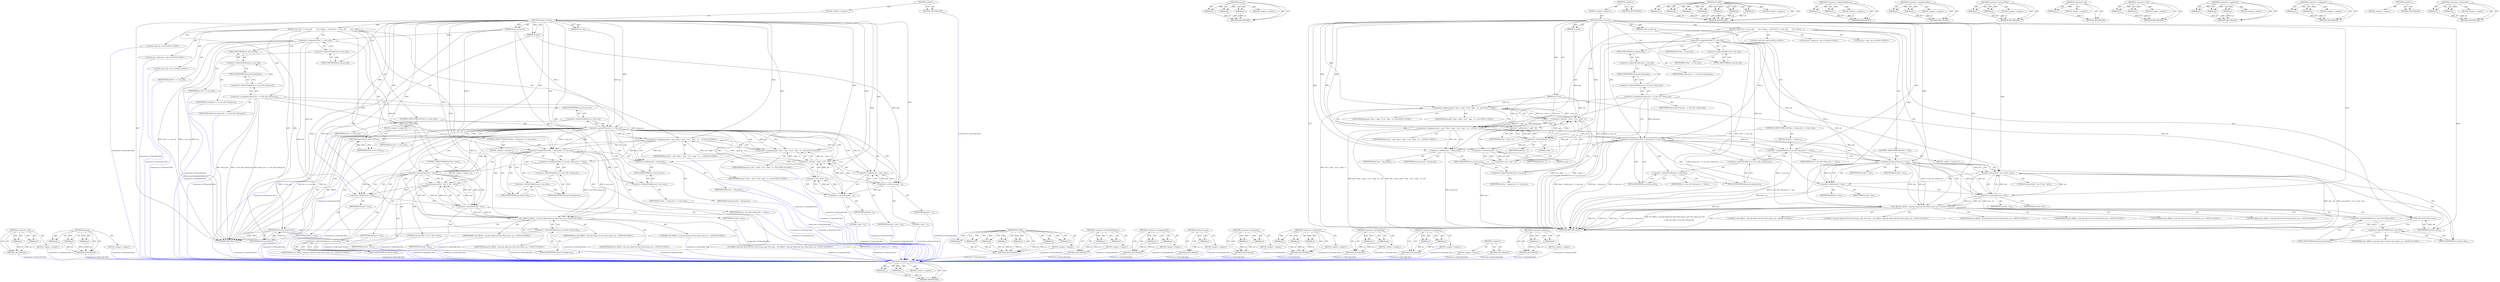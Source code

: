 digraph "&lt;operator&gt;.addition" {
vulnerable_132 [label=<(METHOD,&lt;operator&gt;.addition)>];
vulnerable_133 [label=<(PARAM,p1)>];
vulnerable_134 [label=<(PARAM,p2)>];
vulnerable_135 [label=<(BLOCK,&lt;empty&gt;,&lt;empty&gt;)>];
vulnerable_136 [label=<(METHOD_RETURN,ANY)>];
vulnerable_156 [label=<(METHOD,memset)>];
vulnerable_157 [label=<(PARAM,p1)>];
vulnerable_158 [label=<(PARAM,p2)>];
vulnerable_159 [label=<(PARAM,p3)>];
vulnerable_160 [label=<(BLOCK,&lt;empty&gt;,&lt;empty&gt;)>];
vulnerable_161 [label=<(METHOD_RETURN,ANY)>];
vulnerable_6 [label=<(METHOD,&lt;global&gt;)<SUB>1</SUB>>];
vulnerable_7 [label=<(BLOCK,&lt;empty&gt;,&lt;empty&gt;)<SUB>1</SUB>>];
vulnerable_8 [label=<(METHOD,nlmsg_reserve)<SUB>1</SUB>>];
vulnerable_9 [label=<(PARAM,struct nl_msg *n)<SUB>1</SUB>>];
vulnerable_10 [label=<(PARAM,size_t len)<SUB>1</SUB>>];
vulnerable_11 [label=<(PARAM,int pad)<SUB>1</SUB>>];
vulnerable_12 [label=<(BLOCK,{
	void *buf = n-&gt;nm_nlh;
        size_t nlmsg_...,{
	void *buf = n-&gt;nm_nlh;
        size_t nlmsg_...)<SUB>2</SUB>>];
vulnerable_13 [label="<(LOCAL,void* buf: void*)<SUB>3</SUB>>"];
vulnerable_14 [label=<(&lt;operator&gt;.assignment,*buf = n-&gt;nm_nlh)<SUB>3</SUB>>];
vulnerable_15 [label=<(IDENTIFIER,buf,*buf = n-&gt;nm_nlh)<SUB>3</SUB>>];
vulnerable_16 [label=<(&lt;operator&gt;.indirectFieldAccess,n-&gt;nm_nlh)<SUB>3</SUB>>];
vulnerable_17 [label=<(IDENTIFIER,n,*buf = n-&gt;nm_nlh)<SUB>3</SUB>>];
vulnerable_18 [label=<(FIELD_IDENTIFIER,nm_nlh,nm_nlh)<SUB>3</SUB>>];
vulnerable_19 [label="<(LOCAL,size_t nlmsg_len: size_t)<SUB>4</SUB>>"];
vulnerable_20 [label=<(&lt;operator&gt;.assignment,nlmsg_len = n-&gt;nm_nlh-&gt;nlmsg_len)<SUB>4</SUB>>];
vulnerable_21 [label=<(IDENTIFIER,nlmsg_len,nlmsg_len = n-&gt;nm_nlh-&gt;nlmsg_len)<SUB>4</SUB>>];
vulnerable_22 [label=<(&lt;operator&gt;.indirectFieldAccess,n-&gt;nm_nlh-&gt;nlmsg_len)<SUB>4</SUB>>];
vulnerable_23 [label=<(&lt;operator&gt;.indirectFieldAccess,n-&gt;nm_nlh)<SUB>4</SUB>>];
vulnerable_24 [label=<(IDENTIFIER,n,nlmsg_len = n-&gt;nm_nlh-&gt;nlmsg_len)<SUB>4</SUB>>];
vulnerable_25 [label=<(FIELD_IDENTIFIER,nm_nlh,nm_nlh)<SUB>4</SUB>>];
vulnerable_26 [label=<(FIELD_IDENTIFIER,nlmsg_len,nlmsg_len)<SUB>4</SUB>>];
vulnerable_27 [label="<(LOCAL,size_t tlen: size_t)<SUB>5</SUB>>"];
vulnerable_28 [label="<(&lt;operator&gt;.assignment,tlen = pad ? ((len + (pad - 1)) &amp; ~(pad - 1)) :...)<SUB>7</SUB>>"];
vulnerable_29 [label="<(IDENTIFIER,tlen,tlen = pad ? ((len + (pad - 1)) &amp; ~(pad - 1)) :...)<SUB>7</SUB>>"];
vulnerable_30 [label="<(&lt;operator&gt;.conditional,pad ? ((len + (pad - 1)) &amp; ~(pad - 1)) : len)<SUB>7</SUB>>"];
vulnerable_31 [label="<(IDENTIFIER,pad,pad ? ((len + (pad - 1)) &amp; ~(pad - 1)) : len)<SUB>7</SUB>>"];
vulnerable_32 [label=<(&lt;operator&gt;.and,(len + (pad - 1)) &amp; ~(pad - 1))<SUB>7</SUB>>];
vulnerable_33 [label=<(&lt;operator&gt;.addition,len + (pad - 1))<SUB>7</SUB>>];
vulnerable_34 [label=<(IDENTIFIER,len,len + (pad - 1))<SUB>7</SUB>>];
vulnerable_35 [label=<(&lt;operator&gt;.subtraction,pad - 1)<SUB>7</SUB>>];
vulnerable_36 [label=<(IDENTIFIER,pad,pad - 1)<SUB>7</SUB>>];
vulnerable_37 [label=<(LITERAL,1,pad - 1)<SUB>7</SUB>>];
vulnerable_38 [label=<(&lt;operator&gt;.not,~(pad - 1))<SUB>7</SUB>>];
vulnerable_39 [label=<(&lt;operator&gt;.subtraction,pad - 1)<SUB>7</SUB>>];
vulnerable_40 [label=<(IDENTIFIER,pad,pad - 1)<SUB>7</SUB>>];
vulnerable_41 [label=<(LITERAL,1,pad - 1)<SUB>7</SUB>>];
vulnerable_42 [label="<(IDENTIFIER,len,pad ? ((len + (pad - 1)) &amp; ~(pad - 1)) : len)<SUB>7</SUB>>"];
vulnerable_43 [label=<(CONTROL_STRUCTURE,IF,if ((tlen + nlmsg_len) &gt; n-&gt;nm_size))<SUB>9</SUB>>];
vulnerable_44 [label=<(&lt;operator&gt;.greaterThan,(tlen + nlmsg_len) &gt; n-&gt;nm_size)<SUB>9</SUB>>];
vulnerable_45 [label=<(&lt;operator&gt;.addition,tlen + nlmsg_len)<SUB>9</SUB>>];
vulnerable_46 [label=<(IDENTIFIER,tlen,tlen + nlmsg_len)<SUB>9</SUB>>];
vulnerable_47 [label=<(IDENTIFIER,nlmsg_len,tlen + nlmsg_len)<SUB>9</SUB>>];
vulnerable_48 [label=<(&lt;operator&gt;.indirectFieldAccess,n-&gt;nm_size)<SUB>9</SUB>>];
vulnerable_49 [label=<(IDENTIFIER,n,(tlen + nlmsg_len) &gt; n-&gt;nm_size)<SUB>9</SUB>>];
vulnerable_50 [label=<(FIELD_IDENTIFIER,nm_size,nm_size)<SUB>9</SUB>>];
vulnerable_51 [label=<(BLOCK,&lt;empty&gt;,&lt;empty&gt;)<SUB>10</SUB>>];
vulnerable_52 [label=<(&lt;operator&gt;.assignmentPlus,n-&gt;nm_nlh-&gt;nlmsg_len += tlen)<SUB>10</SUB>>];
vulnerable_53 [label=<(&lt;operator&gt;.indirectFieldAccess,n-&gt;nm_nlh-&gt;nlmsg_len)<SUB>10</SUB>>];
vulnerable_54 [label=<(&lt;operator&gt;.indirectFieldAccess,n-&gt;nm_nlh)<SUB>10</SUB>>];
vulnerable_55 [label=<(IDENTIFIER,n,n-&gt;nm_nlh-&gt;nlmsg_len += tlen)<SUB>10</SUB>>];
vulnerable_56 [label=<(FIELD_IDENTIFIER,nm_nlh,nm_nlh)<SUB>10</SUB>>];
vulnerable_57 [label=<(FIELD_IDENTIFIER,nlmsg_len,nlmsg_len)<SUB>10</SUB>>];
vulnerable_58 [label=<(IDENTIFIER,tlen,n-&gt;nm_nlh-&gt;nlmsg_len += tlen)<SUB>10</SUB>>];
vulnerable_59 [label=<(CONTROL_STRUCTURE,IF,if (tlen &gt; len))<SUB>12</SUB>>];
vulnerable_60 [label=<(&lt;operator&gt;.greaterThan,tlen &gt; len)<SUB>12</SUB>>];
vulnerable_61 [label=<(IDENTIFIER,tlen,tlen &gt; len)<SUB>12</SUB>>];
vulnerable_62 [label=<(IDENTIFIER,len,tlen &gt; len)<SUB>12</SUB>>];
vulnerable_63 [label=<(BLOCK,&lt;empty&gt;,&lt;empty&gt;)<SUB>13</SUB>>];
vulnerable_64 [label=<(memset,memset(buf + len, 0, tlen - len))<SUB>13</SUB>>];
vulnerable_65 [label=<(&lt;operator&gt;.addition,buf + len)<SUB>13</SUB>>];
vulnerable_66 [label=<(IDENTIFIER,buf,buf + len)<SUB>13</SUB>>];
vulnerable_67 [label=<(IDENTIFIER,len,buf + len)<SUB>13</SUB>>];
vulnerable_68 [label=<(LITERAL,0,memset(buf + len, 0, tlen - len))<SUB>13</SUB>>];
vulnerable_69 [label=<(&lt;operator&gt;.subtraction,tlen - len)<SUB>13</SUB>>];
vulnerable_70 [label=<(IDENTIFIER,tlen,tlen - len)<SUB>13</SUB>>];
vulnerable_71 [label=<(IDENTIFIER,len,tlen - len)<SUB>13</SUB>>];
vulnerable_72 [label="<(NL_DBG,NL_DBG(2, &quot;msg %p: Reserved %zu (%zu) bytes, pa...)<SUB>15</SUB>>"];
vulnerable_73 [label="<(LITERAL,2,NL_DBG(2, &quot;msg %p: Reserved %zu (%zu) bytes, pa...)<SUB>15</SUB>>"];
vulnerable_74 [label="<(LITERAL,&quot;msg %p: Reserved %zu (%zu) bytes, pad=%d, nlms...,NL_DBG(2, &quot;msg %p: Reserved %zu (%zu) bytes, pa...)<SUB>15</SUB>>"];
vulnerable_75 [label="<(IDENTIFIER,n,NL_DBG(2, &quot;msg %p: Reserved %zu (%zu) bytes, pa...)<SUB>16</SUB>>"];
vulnerable_76 [label="<(IDENTIFIER,tlen,NL_DBG(2, &quot;msg %p: Reserved %zu (%zu) bytes, pa...)<SUB>16</SUB>>"];
vulnerable_77 [label="<(IDENTIFIER,len,NL_DBG(2, &quot;msg %p: Reserved %zu (%zu) bytes, pa...)<SUB>16</SUB>>"];
vulnerable_78 [label="<(IDENTIFIER,pad,NL_DBG(2, &quot;msg %p: Reserved %zu (%zu) bytes, pa...)<SUB>16</SUB>>"];
vulnerable_79 [label=<(&lt;operator&gt;.indirectFieldAccess,n-&gt;nm_nlh-&gt;nlmsg_len)<SUB>16</SUB>>];
vulnerable_80 [label=<(&lt;operator&gt;.indirectFieldAccess,n-&gt;nm_nlh)<SUB>16</SUB>>];
vulnerable_81 [label="<(IDENTIFIER,n,NL_DBG(2, &quot;msg %p: Reserved %zu (%zu) bytes, pa...)<SUB>16</SUB>>"];
vulnerable_82 [label=<(FIELD_IDENTIFIER,nm_nlh,nm_nlh)<SUB>16</SUB>>];
vulnerable_83 [label=<(FIELD_IDENTIFIER,nlmsg_len,nlmsg_len)<SUB>16</SUB>>];
vulnerable_84 [label=<(RETURN,return buf;,return buf;)<SUB>18</SUB>>];
vulnerable_85 [label=<(IDENTIFIER,buf,return buf;)<SUB>18</SUB>>];
vulnerable_86 [label=<(METHOD_RETURN,void*)<SUB>1</SUB>>];
vulnerable_88 [label=<(METHOD_RETURN,ANY)<SUB>1</SUB>>];
vulnerable_162 [label=<(METHOD,NL_DBG)>];
vulnerable_163 [label=<(PARAM,p1)>];
vulnerable_164 [label=<(PARAM,p2)>];
vulnerable_165 [label=<(PARAM,p3)>];
vulnerable_166 [label=<(PARAM,p4)>];
vulnerable_167 [label=<(PARAM,p5)>];
vulnerable_168 [label=<(PARAM,p6)>];
vulnerable_169 [label=<(PARAM,p7)>];
vulnerable_170 [label=<(BLOCK,&lt;empty&gt;,&lt;empty&gt;)>];
vulnerable_171 [label=<(METHOD_RETURN,ANY)>];
vulnerable_116 [label=<(METHOD,&lt;operator&gt;.indirectFieldAccess)>];
vulnerable_117 [label=<(PARAM,p1)>];
vulnerable_118 [label=<(PARAM,p2)>];
vulnerable_119 [label=<(BLOCK,&lt;empty&gt;,&lt;empty&gt;)>];
vulnerable_120 [label=<(METHOD_RETURN,ANY)>];
vulnerable_151 [label=<(METHOD,&lt;operator&gt;.assignmentPlus)>];
vulnerable_152 [label=<(PARAM,p1)>];
vulnerable_153 [label=<(PARAM,p2)>];
vulnerable_154 [label=<(BLOCK,&lt;empty&gt;,&lt;empty&gt;)>];
vulnerable_155 [label=<(METHOD_RETURN,ANY)>];
vulnerable_146 [label=<(METHOD,&lt;operator&gt;.greaterThan)>];
vulnerable_147 [label=<(PARAM,p1)>];
vulnerable_148 [label=<(PARAM,p2)>];
vulnerable_149 [label=<(BLOCK,&lt;empty&gt;,&lt;empty&gt;)>];
vulnerable_150 [label=<(METHOD_RETURN,ANY)>];
vulnerable_142 [label=<(METHOD,&lt;operator&gt;.not)>];
vulnerable_143 [label=<(PARAM,p1)>];
vulnerable_144 [label=<(BLOCK,&lt;empty&gt;,&lt;empty&gt;)>];
vulnerable_145 [label=<(METHOD_RETURN,ANY)>];
vulnerable_127 [label=<(METHOD,&lt;operator&gt;.and)>];
vulnerable_128 [label=<(PARAM,p1)>];
vulnerable_129 [label=<(PARAM,p2)>];
vulnerable_130 [label=<(BLOCK,&lt;empty&gt;,&lt;empty&gt;)>];
vulnerable_131 [label=<(METHOD_RETURN,ANY)>];
vulnerable_121 [label=<(METHOD,&lt;operator&gt;.conditional)>];
vulnerable_122 [label=<(PARAM,p1)>];
vulnerable_123 [label=<(PARAM,p2)>];
vulnerable_124 [label=<(PARAM,p3)>];
vulnerable_125 [label=<(BLOCK,&lt;empty&gt;,&lt;empty&gt;)>];
vulnerable_126 [label=<(METHOD_RETURN,ANY)>];
vulnerable_111 [label=<(METHOD,&lt;operator&gt;.assignment)>];
vulnerable_112 [label=<(PARAM,p1)>];
vulnerable_113 [label=<(PARAM,p2)>];
vulnerable_114 [label=<(BLOCK,&lt;empty&gt;,&lt;empty&gt;)>];
vulnerable_115 [label=<(METHOD_RETURN,ANY)>];
vulnerable_105 [label=<(METHOD,&lt;global&gt;)<SUB>1</SUB>>];
vulnerable_106 [label=<(BLOCK,&lt;empty&gt;,&lt;empty&gt;)>];
vulnerable_107 [label=<(METHOD_RETURN,ANY)>];
vulnerable_137 [label=<(METHOD,&lt;operator&gt;.subtraction)>];
vulnerable_138 [label=<(PARAM,p1)>];
vulnerable_139 [label=<(PARAM,p2)>];
vulnerable_140 [label=<(BLOCK,&lt;empty&gt;,&lt;empty&gt;)>];
vulnerable_141 [label=<(METHOD_RETURN,ANY)>];
fixed_141 [label=<(METHOD,&lt;operator&gt;.and)>];
fixed_142 [label=<(PARAM,p1)>];
fixed_143 [label=<(PARAM,p2)>];
fixed_144 [label=<(BLOCK,&lt;empty&gt;,&lt;empty&gt;)>];
fixed_145 [label=<(METHOD_RETURN,ANY)>];
fixed_165 [label=<(METHOD,memset)>];
fixed_166 [label=<(PARAM,p1)>];
fixed_167 [label=<(PARAM,p2)>];
fixed_168 [label=<(PARAM,p3)>];
fixed_169 [label=<(BLOCK,&lt;empty&gt;,&lt;empty&gt;)>];
fixed_170 [label=<(METHOD_RETURN,ANY)>];
fixed_6 [label=<(METHOD,&lt;global&gt;)<SUB>1</SUB>>];
fixed_7 [label=<(BLOCK,&lt;empty&gt;,&lt;empty&gt;)<SUB>1</SUB>>];
fixed_8 [label=<(METHOD,nlmsg_reserve)<SUB>1</SUB>>];
fixed_9 [label=<(PARAM,struct nl_msg *n)<SUB>1</SUB>>];
fixed_10 [label=<(PARAM,size_t len)<SUB>1</SUB>>];
fixed_11 [label=<(PARAM,int pad)<SUB>1</SUB>>];
fixed_12 [label=<(BLOCK,{
	void *buf = n-&gt;nm_nlh;
        size_t nlmsg_...,{
	void *buf = n-&gt;nm_nlh;
        size_t nlmsg_...)<SUB>2</SUB>>];
fixed_13 [label="<(LOCAL,void* buf: void*)<SUB>3</SUB>>"];
fixed_14 [label=<(&lt;operator&gt;.assignment,*buf = n-&gt;nm_nlh)<SUB>3</SUB>>];
fixed_15 [label=<(IDENTIFIER,buf,*buf = n-&gt;nm_nlh)<SUB>3</SUB>>];
fixed_16 [label=<(&lt;operator&gt;.indirectFieldAccess,n-&gt;nm_nlh)<SUB>3</SUB>>];
fixed_17 [label=<(IDENTIFIER,n,*buf = n-&gt;nm_nlh)<SUB>3</SUB>>];
fixed_18 [label=<(FIELD_IDENTIFIER,nm_nlh,nm_nlh)<SUB>3</SUB>>];
fixed_19 [label="<(LOCAL,size_t nlmsg_len: size_t)<SUB>4</SUB>>"];
fixed_20 [label=<(&lt;operator&gt;.assignment,nlmsg_len = n-&gt;nm_nlh-&gt;nlmsg_len)<SUB>4</SUB>>];
fixed_21 [label=<(IDENTIFIER,nlmsg_len,nlmsg_len = n-&gt;nm_nlh-&gt;nlmsg_len)<SUB>4</SUB>>];
fixed_22 [label=<(&lt;operator&gt;.indirectFieldAccess,n-&gt;nm_nlh-&gt;nlmsg_len)<SUB>4</SUB>>];
fixed_23 [label=<(&lt;operator&gt;.indirectFieldAccess,n-&gt;nm_nlh)<SUB>4</SUB>>];
fixed_24 [label=<(IDENTIFIER,n,nlmsg_len = n-&gt;nm_nlh-&gt;nlmsg_len)<SUB>4</SUB>>];
fixed_25 [label=<(FIELD_IDENTIFIER,nm_nlh,nm_nlh)<SUB>4</SUB>>];
fixed_26 [label=<(FIELD_IDENTIFIER,nlmsg_len,nlmsg_len)<SUB>4</SUB>>];
fixed_27 [label="<(LOCAL,size_t tlen: size_t)<SUB>5</SUB>>"];
fixed_28 [label=<(CONTROL_STRUCTURE,IF,if (len &gt; n-&gt;nm_size))<SUB>7</SUB>>];
fixed_29 [label=<(&lt;operator&gt;.greaterThan,len &gt; n-&gt;nm_size)<SUB>7</SUB>>];
fixed_30 [label=<(IDENTIFIER,len,len &gt; n-&gt;nm_size)<SUB>7</SUB>>];
fixed_31 [label=<(&lt;operator&gt;.indirectFieldAccess,n-&gt;nm_size)<SUB>7</SUB>>];
fixed_32 [label=<(IDENTIFIER,n,len &gt; n-&gt;nm_size)<SUB>7</SUB>>];
fixed_33 [label=<(FIELD_IDENTIFIER,nm_size,nm_size)<SUB>7</SUB>>];
fixed_34 [label=<(BLOCK,&lt;empty&gt;,&lt;empty&gt;)<SUB>8</SUB>>];
fixed_35 [label=<(RETURN,return NULL;,return NULL;)<SUB>8</SUB>>];
fixed_36 [label=<(IDENTIFIER,NULL,return NULL;)<SUB>8</SUB>>];
fixed_37 [label="<(&lt;operator&gt;.assignment,tlen = pad ? ((len + (pad - 1)) &amp; ~(pad - 1)) :...)<SUB>10</SUB>>"];
fixed_38 [label="<(IDENTIFIER,tlen,tlen = pad ? ((len + (pad - 1)) &amp; ~(pad - 1)) :...)<SUB>10</SUB>>"];
fixed_39 [label="<(&lt;operator&gt;.conditional,pad ? ((len + (pad - 1)) &amp; ~(pad - 1)) : len)<SUB>10</SUB>>"];
fixed_40 [label="<(IDENTIFIER,pad,pad ? ((len + (pad - 1)) &amp; ~(pad - 1)) : len)<SUB>10</SUB>>"];
fixed_41 [label=<(&lt;operator&gt;.and,(len + (pad - 1)) &amp; ~(pad - 1))<SUB>10</SUB>>];
fixed_42 [label=<(&lt;operator&gt;.addition,len + (pad - 1))<SUB>10</SUB>>];
fixed_43 [label=<(IDENTIFIER,len,len + (pad - 1))<SUB>10</SUB>>];
fixed_44 [label=<(&lt;operator&gt;.subtraction,pad - 1)<SUB>10</SUB>>];
fixed_45 [label=<(IDENTIFIER,pad,pad - 1)<SUB>10</SUB>>];
fixed_46 [label=<(LITERAL,1,pad - 1)<SUB>10</SUB>>];
fixed_47 [label=<(&lt;operator&gt;.not,~(pad - 1))<SUB>10</SUB>>];
fixed_48 [label=<(&lt;operator&gt;.subtraction,pad - 1)<SUB>10</SUB>>];
fixed_49 [label=<(IDENTIFIER,pad,pad - 1)<SUB>10</SUB>>];
fixed_50 [label=<(LITERAL,1,pad - 1)<SUB>10</SUB>>];
fixed_51 [label="<(IDENTIFIER,len,pad ? ((len + (pad - 1)) &amp; ~(pad - 1)) : len)<SUB>10</SUB>>"];
fixed_52 [label=<(CONTROL_STRUCTURE,IF,if ((tlen + nlmsg_len) &gt; n-&gt;nm_size))<SUB>12</SUB>>];
fixed_53 [label=<(&lt;operator&gt;.greaterThan,(tlen + nlmsg_len) &gt; n-&gt;nm_size)<SUB>12</SUB>>];
fixed_54 [label=<(&lt;operator&gt;.addition,tlen + nlmsg_len)<SUB>12</SUB>>];
fixed_55 [label=<(IDENTIFIER,tlen,tlen + nlmsg_len)<SUB>12</SUB>>];
fixed_56 [label=<(IDENTIFIER,nlmsg_len,tlen + nlmsg_len)<SUB>12</SUB>>];
fixed_57 [label=<(&lt;operator&gt;.indirectFieldAccess,n-&gt;nm_size)<SUB>12</SUB>>];
fixed_58 [label=<(IDENTIFIER,n,(tlen + nlmsg_len) &gt; n-&gt;nm_size)<SUB>12</SUB>>];
fixed_59 [label=<(FIELD_IDENTIFIER,nm_size,nm_size)<SUB>12</SUB>>];
fixed_60 [label=<(BLOCK,&lt;empty&gt;,&lt;empty&gt;)<SUB>13</SUB>>];
fixed_61 [label=<(&lt;operator&gt;.assignmentPlus,n-&gt;nm_nlh-&gt;nlmsg_len += tlen)<SUB>13</SUB>>];
fixed_62 [label=<(&lt;operator&gt;.indirectFieldAccess,n-&gt;nm_nlh-&gt;nlmsg_len)<SUB>13</SUB>>];
fixed_63 [label=<(&lt;operator&gt;.indirectFieldAccess,n-&gt;nm_nlh)<SUB>13</SUB>>];
fixed_64 [label=<(IDENTIFIER,n,n-&gt;nm_nlh-&gt;nlmsg_len += tlen)<SUB>13</SUB>>];
fixed_65 [label=<(FIELD_IDENTIFIER,nm_nlh,nm_nlh)<SUB>13</SUB>>];
fixed_66 [label=<(FIELD_IDENTIFIER,nlmsg_len,nlmsg_len)<SUB>13</SUB>>];
fixed_67 [label=<(IDENTIFIER,tlen,n-&gt;nm_nlh-&gt;nlmsg_len += tlen)<SUB>13</SUB>>];
fixed_68 [label=<(CONTROL_STRUCTURE,IF,if (tlen &gt; len))<SUB>15</SUB>>];
fixed_69 [label=<(&lt;operator&gt;.greaterThan,tlen &gt; len)<SUB>15</SUB>>];
fixed_70 [label=<(IDENTIFIER,tlen,tlen &gt; len)<SUB>15</SUB>>];
fixed_71 [label=<(IDENTIFIER,len,tlen &gt; len)<SUB>15</SUB>>];
fixed_72 [label=<(BLOCK,&lt;empty&gt;,&lt;empty&gt;)<SUB>16</SUB>>];
fixed_73 [label=<(memset,memset(buf + len, 0, tlen - len))<SUB>16</SUB>>];
fixed_74 [label=<(&lt;operator&gt;.addition,buf + len)<SUB>16</SUB>>];
fixed_75 [label=<(IDENTIFIER,buf,buf + len)<SUB>16</SUB>>];
fixed_76 [label=<(IDENTIFIER,len,buf + len)<SUB>16</SUB>>];
fixed_77 [label=<(LITERAL,0,memset(buf + len, 0, tlen - len))<SUB>16</SUB>>];
fixed_78 [label=<(&lt;operator&gt;.subtraction,tlen - len)<SUB>16</SUB>>];
fixed_79 [label=<(IDENTIFIER,tlen,tlen - len)<SUB>16</SUB>>];
fixed_80 [label=<(IDENTIFIER,len,tlen - len)<SUB>16</SUB>>];
fixed_81 [label="<(NL_DBG,NL_DBG(2, &quot;msg %p: Reserved %zu (%zu) bytes, pa...)<SUB>18</SUB>>"];
fixed_82 [label="<(LITERAL,2,NL_DBG(2, &quot;msg %p: Reserved %zu (%zu) bytes, pa...)<SUB>18</SUB>>"];
fixed_83 [label="<(LITERAL,&quot;msg %p: Reserved %zu (%zu) bytes, pad=%d, nlms...,NL_DBG(2, &quot;msg %p: Reserved %zu (%zu) bytes, pa...)<SUB>18</SUB>>"];
fixed_84 [label="<(IDENTIFIER,n,NL_DBG(2, &quot;msg %p: Reserved %zu (%zu) bytes, pa...)<SUB>19</SUB>>"];
fixed_85 [label="<(IDENTIFIER,tlen,NL_DBG(2, &quot;msg %p: Reserved %zu (%zu) bytes, pa...)<SUB>19</SUB>>"];
fixed_86 [label="<(IDENTIFIER,len,NL_DBG(2, &quot;msg %p: Reserved %zu (%zu) bytes, pa...)<SUB>19</SUB>>"];
fixed_87 [label="<(IDENTIFIER,pad,NL_DBG(2, &quot;msg %p: Reserved %zu (%zu) bytes, pa...)<SUB>19</SUB>>"];
fixed_88 [label=<(&lt;operator&gt;.indirectFieldAccess,n-&gt;nm_nlh-&gt;nlmsg_len)<SUB>19</SUB>>];
fixed_89 [label=<(&lt;operator&gt;.indirectFieldAccess,n-&gt;nm_nlh)<SUB>19</SUB>>];
fixed_90 [label="<(IDENTIFIER,n,NL_DBG(2, &quot;msg %p: Reserved %zu (%zu) bytes, pa...)<SUB>19</SUB>>"];
fixed_91 [label=<(FIELD_IDENTIFIER,nm_nlh,nm_nlh)<SUB>19</SUB>>];
fixed_92 [label=<(FIELD_IDENTIFIER,nlmsg_len,nlmsg_len)<SUB>19</SUB>>];
fixed_93 [label=<(RETURN,return buf;,return buf;)<SUB>21</SUB>>];
fixed_94 [label=<(IDENTIFIER,buf,return buf;)<SUB>21</SUB>>];
fixed_95 [label=<(METHOD_RETURN,void*)<SUB>1</SUB>>];
fixed_97 [label=<(METHOD_RETURN,ANY)<SUB>1</SUB>>];
fixed_171 [label=<(METHOD,NL_DBG)>];
fixed_172 [label=<(PARAM,p1)>];
fixed_173 [label=<(PARAM,p2)>];
fixed_174 [label=<(PARAM,p3)>];
fixed_175 [label=<(PARAM,p4)>];
fixed_176 [label=<(PARAM,p5)>];
fixed_177 [label=<(PARAM,p6)>];
fixed_178 [label=<(PARAM,p7)>];
fixed_179 [label=<(BLOCK,&lt;empty&gt;,&lt;empty&gt;)>];
fixed_180 [label=<(METHOD_RETURN,ANY)>];
fixed_125 [label=<(METHOD,&lt;operator&gt;.indirectFieldAccess)>];
fixed_126 [label=<(PARAM,p1)>];
fixed_127 [label=<(PARAM,p2)>];
fixed_128 [label=<(BLOCK,&lt;empty&gt;,&lt;empty&gt;)>];
fixed_129 [label=<(METHOD_RETURN,ANY)>];
fixed_160 [label=<(METHOD,&lt;operator&gt;.assignmentPlus)>];
fixed_161 [label=<(PARAM,p1)>];
fixed_162 [label=<(PARAM,p2)>];
fixed_163 [label=<(BLOCK,&lt;empty&gt;,&lt;empty&gt;)>];
fixed_164 [label=<(METHOD_RETURN,ANY)>];
fixed_156 [label=<(METHOD,&lt;operator&gt;.not)>];
fixed_157 [label=<(PARAM,p1)>];
fixed_158 [label=<(BLOCK,&lt;empty&gt;,&lt;empty&gt;)>];
fixed_159 [label=<(METHOD_RETURN,ANY)>];
fixed_151 [label=<(METHOD,&lt;operator&gt;.subtraction)>];
fixed_152 [label=<(PARAM,p1)>];
fixed_153 [label=<(PARAM,p2)>];
fixed_154 [label=<(BLOCK,&lt;empty&gt;,&lt;empty&gt;)>];
fixed_155 [label=<(METHOD_RETURN,ANY)>];
fixed_135 [label=<(METHOD,&lt;operator&gt;.conditional)>];
fixed_136 [label=<(PARAM,p1)>];
fixed_137 [label=<(PARAM,p2)>];
fixed_138 [label=<(PARAM,p3)>];
fixed_139 [label=<(BLOCK,&lt;empty&gt;,&lt;empty&gt;)>];
fixed_140 [label=<(METHOD_RETURN,ANY)>];
fixed_130 [label=<(METHOD,&lt;operator&gt;.greaterThan)>];
fixed_131 [label=<(PARAM,p1)>];
fixed_132 [label=<(PARAM,p2)>];
fixed_133 [label=<(BLOCK,&lt;empty&gt;,&lt;empty&gt;)>];
fixed_134 [label=<(METHOD_RETURN,ANY)>];
fixed_120 [label=<(METHOD,&lt;operator&gt;.assignment)>];
fixed_121 [label=<(PARAM,p1)>];
fixed_122 [label=<(PARAM,p2)>];
fixed_123 [label=<(BLOCK,&lt;empty&gt;,&lt;empty&gt;)>];
fixed_124 [label=<(METHOD_RETURN,ANY)>];
fixed_114 [label=<(METHOD,&lt;global&gt;)<SUB>1</SUB>>];
fixed_115 [label=<(BLOCK,&lt;empty&gt;,&lt;empty&gt;)>];
fixed_116 [label=<(METHOD_RETURN,ANY)>];
fixed_146 [label=<(METHOD,&lt;operator&gt;.addition)>];
fixed_147 [label=<(PARAM,p1)>];
fixed_148 [label=<(PARAM,p2)>];
fixed_149 [label=<(BLOCK,&lt;empty&gt;,&lt;empty&gt;)>];
fixed_150 [label=<(METHOD_RETURN,ANY)>];
vulnerable_132 -> vulnerable_133  [key=0, label="AST: "];
vulnerable_132 -> vulnerable_133  [key=1, label="DDG: "];
vulnerable_132 -> vulnerable_135  [key=0, label="AST: "];
vulnerable_132 -> vulnerable_134  [key=0, label="AST: "];
vulnerable_132 -> vulnerable_134  [key=1, label="DDG: "];
vulnerable_132 -> vulnerable_136  [key=0, label="AST: "];
vulnerable_132 -> vulnerable_136  [key=1, label="CFG: "];
vulnerable_133 -> vulnerable_136  [key=0, label="DDG: p1"];
vulnerable_134 -> vulnerable_136  [key=0, label="DDG: p2"];
vulnerable_156 -> vulnerable_157  [key=0, label="AST: "];
vulnerable_156 -> vulnerable_157  [key=1, label="DDG: "];
vulnerable_156 -> vulnerable_160  [key=0, label="AST: "];
vulnerable_156 -> vulnerable_158  [key=0, label="AST: "];
vulnerable_156 -> vulnerable_158  [key=1, label="DDG: "];
vulnerable_156 -> vulnerable_161  [key=0, label="AST: "];
vulnerable_156 -> vulnerable_161  [key=1, label="CFG: "];
vulnerable_156 -> vulnerable_159  [key=0, label="AST: "];
vulnerable_156 -> vulnerable_159  [key=1, label="DDG: "];
vulnerable_157 -> vulnerable_161  [key=0, label="DDG: p1"];
vulnerable_158 -> vulnerable_161  [key=0, label="DDG: p2"];
vulnerable_159 -> vulnerable_161  [key=0, label="DDG: p3"];
vulnerable_6 -> vulnerable_7  [key=0, label="AST: "];
vulnerable_6 -> vulnerable_88  [key=0, label="AST: "];
vulnerable_6 -> vulnerable_88  [key=1, label="CFG: "];
vulnerable_7 -> vulnerable_8  [key=0, label="AST: "];
vulnerable_8 -> vulnerable_9  [key=0, label="AST: "];
vulnerable_8 -> vulnerable_9  [key=1, label="DDG: "];
vulnerable_8 -> vulnerable_10  [key=0, label="AST: "];
vulnerable_8 -> vulnerable_10  [key=1, label="DDG: "];
vulnerable_8 -> vulnerable_11  [key=0, label="AST: "];
vulnerable_8 -> vulnerable_11  [key=1, label="DDG: "];
vulnerable_8 -> vulnerable_12  [key=0, label="AST: "];
vulnerable_8 -> vulnerable_86  [key=0, label="AST: "];
vulnerable_8 -> vulnerable_18  [key=0, label="CFG: "];
vulnerable_8 -> vulnerable_28  [key=0, label="DDG: "];
vulnerable_8 -> vulnerable_72  [key=0, label="DDG: "];
vulnerable_8 -> vulnerable_85  [key=0, label="DDG: "];
vulnerable_8 -> vulnerable_30  [key=0, label="DDG: "];
vulnerable_8 -> vulnerable_44  [key=0, label="DDG: "];
vulnerable_8 -> vulnerable_52  [key=0, label="DDG: "];
vulnerable_8 -> vulnerable_60  [key=0, label="DDG: "];
vulnerable_8 -> vulnerable_32  [key=0, label="DDG: "];
vulnerable_8 -> vulnerable_45  [key=0, label="DDG: "];
vulnerable_8 -> vulnerable_64  [key=0, label="DDG: "];
vulnerable_8 -> vulnerable_33  [key=0, label="DDG: "];
vulnerable_8 -> vulnerable_65  [key=0, label="DDG: "];
vulnerable_8 -> vulnerable_69  [key=0, label="DDG: "];
vulnerable_8 -> vulnerable_35  [key=0, label="DDG: "];
vulnerable_8 -> vulnerable_39  [key=0, label="DDG: "];
vulnerable_9 -> vulnerable_14  [key=0, label="DDG: n"];
vulnerable_9 -> vulnerable_72  [key=0, label="DDG: n"];
vulnerable_9 -> vulnerable_44  [key=0, label="DDG: n"];
vulnerable_10 -> vulnerable_28  [key=0, label="DDG: len"];
vulnerable_10 -> vulnerable_30  [key=0, label="DDG: len"];
vulnerable_10 -> vulnerable_60  [key=0, label="DDG: len"];
vulnerable_10 -> vulnerable_32  [key=0, label="DDG: len"];
vulnerable_10 -> vulnerable_33  [key=0, label="DDG: len"];
vulnerable_11 -> vulnerable_35  [key=0, label="DDG: pad"];
vulnerable_12 -> vulnerable_13  [key=0, label="AST: "];
vulnerable_12 -> vulnerable_14  [key=0, label="AST: "];
vulnerable_12 -> vulnerable_19  [key=0, label="AST: "];
vulnerable_12 -> vulnerable_20  [key=0, label="AST: "];
vulnerable_12 -> vulnerable_27  [key=0, label="AST: "];
vulnerable_12 -> vulnerable_28  [key=0, label="AST: "];
vulnerable_12 -> vulnerable_43  [key=0, label="AST: "];
vulnerable_12 -> vulnerable_59  [key=0, label="AST: "];
vulnerable_12 -> vulnerable_72  [key=0, label="AST: "];
vulnerable_12 -> vulnerable_84  [key=0, label="AST: "];
vulnerable_14 -> vulnerable_15  [key=0, label="AST: "];
vulnerable_14 -> vulnerable_16  [key=0, label="AST: "];
vulnerable_14 -> vulnerable_25  [key=0, label="CFG: "];
vulnerable_14 -> vulnerable_86  [key=0, label="DDG: buf"];
vulnerable_14 -> vulnerable_86  [key=1, label="DDG: n-&gt;nm_nlh"];
vulnerable_14 -> vulnerable_86  [key=2, label="DDG: *buf = n-&gt;nm_nlh"];
vulnerable_14 -> vulnerable_85  [key=0, label="DDG: buf"];
vulnerable_14 -> vulnerable_64  [key=0, label="DDG: buf"];
vulnerable_14 -> vulnerable_65  [key=0, label="DDG: buf"];
vulnerable_16 -> vulnerable_17  [key=0, label="AST: "];
vulnerable_16 -> vulnerable_18  [key=0, label="AST: "];
vulnerable_16 -> vulnerable_14  [key=0, label="CFG: "];
vulnerable_18 -> vulnerable_16  [key=0, label="CFG: "];
vulnerable_20 -> vulnerable_21  [key=0, label="AST: "];
vulnerable_20 -> vulnerable_22  [key=0, label="AST: "];
vulnerable_20 -> vulnerable_35  [key=0, label="CFG: "];
vulnerable_20 -> vulnerable_30  [key=0, label="CFG: "];
vulnerable_20 -> vulnerable_86  [key=0, label="DDG: nlmsg_len = n-&gt;nm_nlh-&gt;nlmsg_len"];
vulnerable_20 -> vulnerable_44  [key=0, label="DDG: nlmsg_len"];
vulnerable_20 -> vulnerable_45  [key=0, label="DDG: nlmsg_len"];
vulnerable_22 -> vulnerable_23  [key=0, label="AST: "];
vulnerable_22 -> vulnerable_26  [key=0, label="AST: "];
vulnerable_22 -> vulnerable_20  [key=0, label="CFG: "];
vulnerable_23 -> vulnerable_24  [key=0, label="AST: "];
vulnerable_23 -> vulnerable_25  [key=0, label="AST: "];
vulnerable_23 -> vulnerable_26  [key=0, label="CFG: "];
vulnerable_25 -> vulnerable_23  [key=0, label="CFG: "];
vulnerable_26 -> vulnerable_22  [key=0, label="CFG: "];
vulnerable_28 -> vulnerable_29  [key=0, label="AST: "];
vulnerable_28 -> vulnerable_30  [key=0, label="AST: "];
vulnerable_28 -> vulnerable_45  [key=0, label="CFG: "];
vulnerable_28 -> vulnerable_45  [key=1, label="DDG: tlen"];
vulnerable_28 -> vulnerable_86  [key=0, label="DDG: pad ? ((len + (pad - 1)) &amp; ~(pad - 1)) : len"];
vulnerable_28 -> vulnerable_86  [key=1, label="DDG: tlen = pad ? ((len + (pad - 1)) &amp; ~(pad - 1)) : len"];
vulnerable_28 -> vulnerable_44  [key=0, label="DDG: tlen"];
vulnerable_28 -> vulnerable_52  [key=0, label="DDG: tlen"];
vulnerable_28 -> vulnerable_60  [key=0, label="DDG: tlen"];
vulnerable_30 -> vulnerable_31  [key=0, label="AST: "];
vulnerable_30 -> vulnerable_32  [key=0, label="AST: "];
vulnerable_30 -> vulnerable_42  [key=0, label="AST: "];
vulnerable_30 -> vulnerable_28  [key=0, label="CFG: "];
vulnerable_30 -> vulnerable_86  [key=0, label="DDG: (len + (pad - 1)) &amp; ~(pad - 1)"];
vulnerable_32 -> vulnerable_33  [key=0, label="AST: "];
vulnerable_32 -> vulnerable_38  [key=0, label="AST: "];
vulnerable_32 -> vulnerable_30  [key=0, label="CFG: "];
vulnerable_32 -> vulnerable_30  [key=1, label="DDG: len + (pad - 1)"];
vulnerable_32 -> vulnerable_30  [key=2, label="DDG: ~(pad - 1)"];
vulnerable_32 -> vulnerable_86  [key=0, label="DDG: len + (pad - 1)"];
vulnerable_32 -> vulnerable_86  [key=1, label="DDG: ~(pad - 1)"];
vulnerable_32 -> vulnerable_28  [key=0, label="DDG: len + (pad - 1)"];
vulnerable_32 -> vulnerable_28  [key=1, label="DDG: ~(pad - 1)"];
vulnerable_33 -> vulnerable_34  [key=0, label="AST: "];
vulnerable_33 -> vulnerable_35  [key=0, label="AST: "];
vulnerable_33 -> vulnerable_39  [key=0, label="CFG: "];
vulnerable_35 -> vulnerable_36  [key=0, label="AST: "];
vulnerable_35 -> vulnerable_37  [key=0, label="AST: "];
vulnerable_35 -> vulnerable_33  [key=0, label="CFG: "];
vulnerable_35 -> vulnerable_33  [key=1, label="DDG: pad"];
vulnerable_35 -> vulnerable_33  [key=2, label="DDG: 1"];
vulnerable_35 -> vulnerable_32  [key=0, label="DDG: pad"];
vulnerable_35 -> vulnerable_32  [key=1, label="DDG: 1"];
vulnerable_35 -> vulnerable_39  [key=0, label="DDG: pad"];
vulnerable_38 -> vulnerable_39  [key=0, label="AST: "];
vulnerable_38 -> vulnerable_32  [key=0, label="CFG: "];
vulnerable_38 -> vulnerable_32  [key=1, label="DDG: pad - 1"];
vulnerable_38 -> vulnerable_86  [key=0, label="DDG: pad - 1"];
vulnerable_39 -> vulnerable_40  [key=0, label="AST: "];
vulnerable_39 -> vulnerable_41  [key=0, label="AST: "];
vulnerable_39 -> vulnerable_38  [key=0, label="CFG: "];
vulnerable_39 -> vulnerable_38  [key=1, label="DDG: pad"];
vulnerable_39 -> vulnerable_38  [key=2, label="DDG: 1"];
vulnerable_43 -> vulnerable_44  [key=0, label="AST: "];
vulnerable_43 -> vulnerable_51  [key=0, label="AST: "];
vulnerable_44 -> vulnerable_45  [key=0, label="AST: "];
vulnerable_44 -> vulnerable_48  [key=0, label="AST: "];
vulnerable_44 -> vulnerable_56  [key=0, label="CFG: "];
vulnerable_44 -> vulnerable_56  [key=1, label="CDG: "];
vulnerable_44 -> vulnerable_60  [key=0, label="CFG: "];
vulnerable_44 -> vulnerable_86  [key=0, label="DDG: tlen + nlmsg_len"];
vulnerable_44 -> vulnerable_86  [key=1, label="DDG: n-&gt;nm_size"];
vulnerable_44 -> vulnerable_86  [key=2, label="DDG: (tlen + nlmsg_len) &gt; n-&gt;nm_size"];
vulnerable_44 -> vulnerable_72  [key=0, label="DDG: n-&gt;nm_size"];
vulnerable_44 -> vulnerable_57  [key=0, label="CDG: "];
vulnerable_44 -> vulnerable_52  [key=0, label="CDG: "];
vulnerable_44 -> vulnerable_53  [key=0, label="CDG: "];
vulnerable_44 -> vulnerable_54  [key=0, label="CDG: "];
vulnerable_45 -> vulnerable_46  [key=0, label="AST: "];
vulnerable_45 -> vulnerable_47  [key=0, label="AST: "];
vulnerable_45 -> vulnerable_50  [key=0, label="CFG: "];
vulnerable_45 -> vulnerable_86  [key=0, label="DDG: nlmsg_len"];
vulnerable_48 -> vulnerable_49  [key=0, label="AST: "];
vulnerable_48 -> vulnerable_50  [key=0, label="AST: "];
vulnerable_48 -> vulnerable_44  [key=0, label="CFG: "];
vulnerable_50 -> vulnerable_48  [key=0, label="CFG: "];
vulnerable_51 -> vulnerable_52  [key=0, label="AST: "];
vulnerable_52 -> vulnerable_53  [key=0, label="AST: "];
vulnerable_52 -> vulnerable_58  [key=0, label="AST: "];
vulnerable_52 -> vulnerable_60  [key=0, label="CFG: "];
vulnerable_52 -> vulnerable_86  [key=0, label="DDG: n-&gt;nm_nlh-&gt;nlmsg_len += tlen"];
vulnerable_52 -> vulnerable_72  [key=0, label="DDG: n-&gt;nm_nlh-&gt;nlmsg_len"];
vulnerable_53 -> vulnerable_54  [key=0, label="AST: "];
vulnerable_53 -> vulnerable_57  [key=0, label="AST: "];
vulnerable_53 -> vulnerable_52  [key=0, label="CFG: "];
vulnerable_54 -> vulnerable_55  [key=0, label="AST: "];
vulnerable_54 -> vulnerable_56  [key=0, label="AST: "];
vulnerable_54 -> vulnerable_57  [key=0, label="CFG: "];
vulnerable_56 -> vulnerable_54  [key=0, label="CFG: "];
vulnerable_57 -> vulnerable_53  [key=0, label="CFG: "];
vulnerable_59 -> vulnerable_60  [key=0, label="AST: "];
vulnerable_59 -> vulnerable_63  [key=0, label="AST: "];
vulnerable_60 -> vulnerable_61  [key=0, label="AST: "];
vulnerable_60 -> vulnerable_62  [key=0, label="AST: "];
vulnerable_60 -> vulnerable_65  [key=0, label="CFG: "];
vulnerable_60 -> vulnerable_65  [key=1, label="DDG: len"];
vulnerable_60 -> vulnerable_65  [key=2, label="CDG: "];
vulnerable_60 -> vulnerable_82  [key=0, label="CFG: "];
vulnerable_60 -> vulnerable_86  [key=0, label="DDG: tlen &gt; len"];
vulnerable_60 -> vulnerable_72  [key=0, label="DDG: tlen"];
vulnerable_60 -> vulnerable_72  [key=1, label="DDG: len"];
vulnerable_60 -> vulnerable_64  [key=0, label="DDG: len"];
vulnerable_60 -> vulnerable_64  [key=1, label="CDG: "];
vulnerable_60 -> vulnerable_69  [key=0, label="DDG: tlen"];
vulnerable_60 -> vulnerable_69  [key=1, label="DDG: len"];
vulnerable_60 -> vulnerable_69  [key=2, label="CDG: "];
vulnerable_63 -> vulnerable_64  [key=0, label="AST: "];
vulnerable_64 -> vulnerable_65  [key=0, label="AST: "];
vulnerable_64 -> vulnerable_68  [key=0, label="AST: "];
vulnerable_64 -> vulnerable_69  [key=0, label="AST: "];
vulnerable_64 -> vulnerable_82  [key=0, label="CFG: "];
vulnerable_64 -> vulnerable_86  [key=0, label="DDG: buf + len"];
vulnerable_64 -> vulnerable_86  [key=1, label="DDG: tlen - len"];
vulnerable_64 -> vulnerable_86  [key=2, label="DDG: memset(buf + len, 0, tlen - len)"];
vulnerable_65 -> vulnerable_66  [key=0, label="AST: "];
vulnerable_65 -> vulnerable_67  [key=0, label="AST: "];
vulnerable_65 -> vulnerable_69  [key=0, label="CFG: "];
vulnerable_65 -> vulnerable_86  [key=0, label="DDG: buf"];
vulnerable_69 -> vulnerable_70  [key=0, label="AST: "];
vulnerable_69 -> vulnerable_71  [key=0, label="AST: "];
vulnerable_69 -> vulnerable_64  [key=0, label="CFG: "];
vulnerable_69 -> vulnerable_64  [key=1, label="DDG: tlen"];
vulnerable_69 -> vulnerable_64  [key=2, label="DDG: len"];
vulnerable_69 -> vulnerable_72  [key=0, label="DDG: tlen"];
vulnerable_69 -> vulnerable_72  [key=1, label="DDG: len"];
vulnerable_72 -> vulnerable_73  [key=0, label="AST: "];
vulnerable_72 -> vulnerable_74  [key=0, label="AST: "];
vulnerable_72 -> vulnerable_75  [key=0, label="AST: "];
vulnerable_72 -> vulnerable_76  [key=0, label="AST: "];
vulnerable_72 -> vulnerable_77  [key=0, label="AST: "];
vulnerable_72 -> vulnerable_78  [key=0, label="AST: "];
vulnerable_72 -> vulnerable_79  [key=0, label="AST: "];
vulnerable_72 -> vulnerable_84  [key=0, label="CFG: "];
vulnerable_72 -> vulnerable_86  [key=0, label="DDG: n"];
vulnerable_72 -> vulnerable_86  [key=1, label="DDG: tlen"];
vulnerable_72 -> vulnerable_86  [key=2, label="DDG: len"];
vulnerable_72 -> vulnerable_86  [key=3, label="DDG: pad"];
vulnerable_72 -> vulnerable_86  [key=4, label="DDG: n-&gt;nm_nlh-&gt;nlmsg_len"];
vulnerable_72 -> vulnerable_86  [key=5, label="DDG: NL_DBG(2, &quot;msg %p: Reserved %zu (%zu) bytes, pad=%d, nlmsg_len=%d\n&quot;,
		  n, tlen, len, pad, n-&gt;nm_nlh-&gt;nlmsg_len)"];
vulnerable_79 -> vulnerable_80  [key=0, label="AST: "];
vulnerable_79 -> vulnerable_83  [key=0, label="AST: "];
vulnerable_79 -> vulnerable_72  [key=0, label="CFG: "];
vulnerable_80 -> vulnerable_81  [key=0, label="AST: "];
vulnerable_80 -> vulnerable_82  [key=0, label="AST: "];
vulnerable_80 -> vulnerable_83  [key=0, label="CFG: "];
vulnerable_82 -> vulnerable_80  [key=0, label="CFG: "];
vulnerable_83 -> vulnerable_79  [key=0, label="CFG: "];
vulnerable_84 -> vulnerable_85  [key=0, label="AST: "];
vulnerable_84 -> vulnerable_86  [key=0, label="CFG: "];
vulnerable_84 -> vulnerable_86  [key=1, label="DDG: &lt;RET&gt;"];
vulnerable_85 -> vulnerable_84  [key=0, label="DDG: buf"];
vulnerable_162 -> vulnerable_163  [key=0, label="AST: "];
vulnerable_162 -> vulnerable_163  [key=1, label="DDG: "];
vulnerable_162 -> vulnerable_170  [key=0, label="AST: "];
vulnerable_162 -> vulnerable_164  [key=0, label="AST: "];
vulnerable_162 -> vulnerable_164  [key=1, label="DDG: "];
vulnerable_162 -> vulnerable_171  [key=0, label="AST: "];
vulnerable_162 -> vulnerable_171  [key=1, label="CFG: "];
vulnerable_162 -> vulnerable_165  [key=0, label="AST: "];
vulnerable_162 -> vulnerable_165  [key=1, label="DDG: "];
vulnerable_162 -> vulnerable_166  [key=0, label="AST: "];
vulnerable_162 -> vulnerable_166  [key=1, label="DDG: "];
vulnerable_162 -> vulnerable_167  [key=0, label="AST: "];
vulnerable_162 -> vulnerable_167  [key=1, label="DDG: "];
vulnerable_162 -> vulnerable_168  [key=0, label="AST: "];
vulnerable_162 -> vulnerable_168  [key=1, label="DDG: "];
vulnerable_162 -> vulnerable_169  [key=0, label="AST: "];
vulnerable_162 -> vulnerable_169  [key=1, label="DDG: "];
vulnerable_163 -> vulnerable_171  [key=0, label="DDG: p1"];
vulnerable_164 -> vulnerable_171  [key=0, label="DDG: p2"];
vulnerable_165 -> vulnerable_171  [key=0, label="DDG: p3"];
vulnerable_166 -> vulnerable_171  [key=0, label="DDG: p4"];
vulnerable_167 -> vulnerable_171  [key=0, label="DDG: p5"];
vulnerable_168 -> vulnerable_171  [key=0, label="DDG: p6"];
vulnerable_169 -> vulnerable_171  [key=0, label="DDG: p7"];
vulnerable_116 -> vulnerable_117  [key=0, label="AST: "];
vulnerable_116 -> vulnerable_117  [key=1, label="DDG: "];
vulnerable_116 -> vulnerable_119  [key=0, label="AST: "];
vulnerable_116 -> vulnerable_118  [key=0, label="AST: "];
vulnerable_116 -> vulnerable_118  [key=1, label="DDG: "];
vulnerable_116 -> vulnerable_120  [key=0, label="AST: "];
vulnerable_116 -> vulnerable_120  [key=1, label="CFG: "];
vulnerable_117 -> vulnerable_120  [key=0, label="DDG: p1"];
vulnerable_118 -> vulnerable_120  [key=0, label="DDG: p2"];
vulnerable_151 -> vulnerable_152  [key=0, label="AST: "];
vulnerable_151 -> vulnerable_152  [key=1, label="DDG: "];
vulnerable_151 -> vulnerable_154  [key=0, label="AST: "];
vulnerable_151 -> vulnerable_153  [key=0, label="AST: "];
vulnerable_151 -> vulnerable_153  [key=1, label="DDG: "];
vulnerable_151 -> vulnerable_155  [key=0, label="AST: "];
vulnerable_151 -> vulnerable_155  [key=1, label="CFG: "];
vulnerable_152 -> vulnerable_155  [key=0, label="DDG: p1"];
vulnerable_153 -> vulnerable_155  [key=0, label="DDG: p2"];
vulnerable_146 -> vulnerable_147  [key=0, label="AST: "];
vulnerable_146 -> vulnerable_147  [key=1, label="DDG: "];
vulnerable_146 -> vulnerable_149  [key=0, label="AST: "];
vulnerable_146 -> vulnerable_148  [key=0, label="AST: "];
vulnerable_146 -> vulnerable_148  [key=1, label="DDG: "];
vulnerable_146 -> vulnerable_150  [key=0, label="AST: "];
vulnerable_146 -> vulnerable_150  [key=1, label="CFG: "];
vulnerable_147 -> vulnerable_150  [key=0, label="DDG: p1"];
vulnerable_148 -> vulnerable_150  [key=0, label="DDG: p2"];
vulnerable_142 -> vulnerable_143  [key=0, label="AST: "];
vulnerable_142 -> vulnerable_143  [key=1, label="DDG: "];
vulnerable_142 -> vulnerable_144  [key=0, label="AST: "];
vulnerable_142 -> vulnerable_145  [key=0, label="AST: "];
vulnerable_142 -> vulnerable_145  [key=1, label="CFG: "];
vulnerable_143 -> vulnerable_145  [key=0, label="DDG: p1"];
vulnerable_127 -> vulnerable_128  [key=0, label="AST: "];
vulnerable_127 -> vulnerable_128  [key=1, label="DDG: "];
vulnerable_127 -> vulnerable_130  [key=0, label="AST: "];
vulnerable_127 -> vulnerable_129  [key=0, label="AST: "];
vulnerable_127 -> vulnerable_129  [key=1, label="DDG: "];
vulnerable_127 -> vulnerable_131  [key=0, label="AST: "];
vulnerable_127 -> vulnerable_131  [key=1, label="CFG: "];
vulnerable_128 -> vulnerable_131  [key=0, label="DDG: p1"];
vulnerable_129 -> vulnerable_131  [key=0, label="DDG: p2"];
vulnerable_121 -> vulnerable_122  [key=0, label="AST: "];
vulnerable_121 -> vulnerable_122  [key=1, label="DDG: "];
vulnerable_121 -> vulnerable_125  [key=0, label="AST: "];
vulnerable_121 -> vulnerable_123  [key=0, label="AST: "];
vulnerable_121 -> vulnerable_123  [key=1, label="DDG: "];
vulnerable_121 -> vulnerable_126  [key=0, label="AST: "];
vulnerable_121 -> vulnerable_126  [key=1, label="CFG: "];
vulnerable_121 -> vulnerable_124  [key=0, label="AST: "];
vulnerable_121 -> vulnerable_124  [key=1, label="DDG: "];
vulnerable_122 -> vulnerable_126  [key=0, label="DDG: p1"];
vulnerable_123 -> vulnerable_126  [key=0, label="DDG: p2"];
vulnerable_124 -> vulnerable_126  [key=0, label="DDG: p3"];
vulnerable_111 -> vulnerable_112  [key=0, label="AST: "];
vulnerable_111 -> vulnerable_112  [key=1, label="DDG: "];
vulnerable_111 -> vulnerable_114  [key=0, label="AST: "];
vulnerable_111 -> vulnerable_113  [key=0, label="AST: "];
vulnerable_111 -> vulnerable_113  [key=1, label="DDG: "];
vulnerable_111 -> vulnerable_115  [key=0, label="AST: "];
vulnerable_111 -> vulnerable_115  [key=1, label="CFG: "];
vulnerable_112 -> vulnerable_115  [key=0, label="DDG: p1"];
vulnerable_113 -> vulnerable_115  [key=0, label="DDG: p2"];
vulnerable_105 -> vulnerable_106  [key=0, label="AST: "];
vulnerable_105 -> vulnerable_107  [key=0, label="AST: "];
vulnerable_105 -> vulnerable_107  [key=1, label="CFG: "];
vulnerable_137 -> vulnerable_138  [key=0, label="AST: "];
vulnerable_137 -> vulnerable_138  [key=1, label="DDG: "];
vulnerable_137 -> vulnerable_140  [key=0, label="AST: "];
vulnerable_137 -> vulnerable_139  [key=0, label="AST: "];
vulnerable_137 -> vulnerable_139  [key=1, label="DDG: "];
vulnerable_137 -> vulnerable_141  [key=0, label="AST: "];
vulnerable_137 -> vulnerable_141  [key=1, label="CFG: "];
vulnerable_138 -> vulnerable_141  [key=0, label="DDG: p1"];
vulnerable_139 -> vulnerable_141  [key=0, label="DDG: p2"];
fixed_141 -> fixed_142  [key=0, label="AST: "];
fixed_141 -> fixed_142  [key=1, label="DDG: "];
fixed_141 -> fixed_144  [key=0, label="AST: "];
fixed_141 -> fixed_143  [key=0, label="AST: "];
fixed_141 -> fixed_143  [key=1, label="DDG: "];
fixed_141 -> fixed_145  [key=0, label="AST: "];
fixed_141 -> fixed_145  [key=1, label="CFG: "];
fixed_142 -> fixed_145  [key=0, label="DDG: p1"];
fixed_143 -> fixed_145  [key=0, label="DDG: p2"];
fixed_144 -> vulnerable_132  [color=blue, key=0, label="Connection to Vulnerable Root", penwidth="2.0", style=dashed];
fixed_145 -> vulnerable_132  [color=blue, key=0, label="Connection to Vulnerable Root", penwidth="2.0", style=dashed];
fixed_165 -> fixed_166  [key=0, label="AST: "];
fixed_165 -> fixed_166  [key=1, label="DDG: "];
fixed_165 -> fixed_169  [key=0, label="AST: "];
fixed_165 -> fixed_167  [key=0, label="AST: "];
fixed_165 -> fixed_167  [key=1, label="DDG: "];
fixed_165 -> fixed_170  [key=0, label="AST: "];
fixed_165 -> fixed_170  [key=1, label="CFG: "];
fixed_165 -> fixed_168  [key=0, label="AST: "];
fixed_165 -> fixed_168  [key=1, label="DDG: "];
fixed_166 -> fixed_170  [key=0, label="DDG: p1"];
fixed_167 -> fixed_170  [key=0, label="DDG: p2"];
fixed_168 -> fixed_170  [key=0, label="DDG: p3"];
fixed_169 -> vulnerable_132  [color=blue, key=0, label="Connection to Vulnerable Root", penwidth="2.0", style=dashed];
fixed_170 -> vulnerable_132  [color=blue, key=0, label="Connection to Vulnerable Root", penwidth="2.0", style=dashed];
fixed_6 -> fixed_7  [key=0, label="AST: "];
fixed_6 -> fixed_97  [key=0, label="AST: "];
fixed_6 -> fixed_97  [key=1, label="CFG: "];
fixed_7 -> fixed_8  [key=0, label="AST: "];
fixed_8 -> fixed_9  [key=0, label="AST: "];
fixed_8 -> fixed_9  [key=1, label="DDG: "];
fixed_8 -> fixed_10  [key=0, label="AST: "];
fixed_8 -> fixed_10  [key=1, label="DDG: "];
fixed_8 -> fixed_11  [key=0, label="AST: "];
fixed_8 -> fixed_11  [key=1, label="DDG: "];
fixed_8 -> fixed_12  [key=0, label="AST: "];
fixed_8 -> fixed_95  [key=0, label="AST: "];
fixed_8 -> fixed_18  [key=0, label="CFG: "];
fixed_8 -> fixed_37  [key=0, label="DDG: "];
fixed_8 -> fixed_81  [key=0, label="DDG: "];
fixed_8 -> fixed_94  [key=0, label="DDG: "];
fixed_8 -> fixed_29  [key=0, label="DDG: "];
fixed_8 -> fixed_35  [key=0, label="DDG: "];
fixed_8 -> fixed_39  [key=0, label="DDG: "];
fixed_8 -> fixed_53  [key=0, label="DDG: "];
fixed_8 -> fixed_61  [key=0, label="DDG: "];
fixed_8 -> fixed_69  [key=0, label="DDG: "];
fixed_8 -> fixed_36  [key=0, label="DDG: "];
fixed_8 -> fixed_41  [key=0, label="DDG: "];
fixed_8 -> fixed_54  [key=0, label="DDG: "];
fixed_8 -> fixed_73  [key=0, label="DDG: "];
fixed_8 -> fixed_42  [key=0, label="DDG: "];
fixed_8 -> fixed_74  [key=0, label="DDG: "];
fixed_8 -> fixed_78  [key=0, label="DDG: "];
fixed_8 -> fixed_44  [key=0, label="DDG: "];
fixed_8 -> fixed_48  [key=0, label="DDG: "];
fixed_9 -> fixed_95  [key=0, label="DDG: n"];
fixed_9 -> fixed_14  [key=0, label="DDG: n"];
fixed_9 -> fixed_81  [key=0, label="DDG: n"];
fixed_9 -> fixed_29  [key=0, label="DDG: n"];
fixed_9 -> fixed_53  [key=0, label="DDG: n"];
fixed_10 -> fixed_29  [key=0, label="DDG: len"];
fixed_11 -> fixed_95  [key=0, label="DDG: pad"];
fixed_11 -> fixed_44  [key=0, label="DDG: pad"];
fixed_12 -> fixed_13  [key=0, label="AST: "];
fixed_12 -> fixed_14  [key=0, label="AST: "];
fixed_12 -> fixed_19  [key=0, label="AST: "];
fixed_12 -> fixed_20  [key=0, label="AST: "];
fixed_12 -> fixed_27  [key=0, label="AST: "];
fixed_12 -> fixed_28  [key=0, label="AST: "];
fixed_12 -> fixed_37  [key=0, label="AST: "];
fixed_12 -> fixed_52  [key=0, label="AST: "];
fixed_12 -> fixed_68  [key=0, label="AST: "];
fixed_12 -> fixed_81  [key=0, label="AST: "];
fixed_12 -> fixed_93  [key=0, label="AST: "];
fixed_13 -> vulnerable_132  [color=blue, key=0, label="Connection to Vulnerable Root", penwidth="2.0", style=dashed];
fixed_14 -> fixed_15  [key=0, label="AST: "];
fixed_14 -> fixed_16  [key=0, label="AST: "];
fixed_14 -> fixed_25  [key=0, label="CFG: "];
fixed_14 -> fixed_95  [key=0, label="DDG: buf"];
fixed_14 -> fixed_95  [key=1, label="DDG: n-&gt;nm_nlh"];
fixed_14 -> fixed_95  [key=2, label="DDG: *buf = n-&gt;nm_nlh"];
fixed_14 -> fixed_94  [key=0, label="DDG: buf"];
fixed_14 -> fixed_73  [key=0, label="DDG: buf"];
fixed_14 -> fixed_74  [key=0, label="DDG: buf"];
fixed_15 -> vulnerable_132  [color=blue, key=0, label="Connection to Vulnerable Root", penwidth="2.0", style=dashed];
fixed_16 -> fixed_17  [key=0, label="AST: "];
fixed_16 -> fixed_18  [key=0, label="AST: "];
fixed_16 -> fixed_14  [key=0, label="CFG: "];
fixed_17 -> vulnerable_132  [color=blue, key=0, label="Connection to Vulnerable Root", penwidth="2.0", style=dashed];
fixed_18 -> fixed_16  [key=0, label="CFG: "];
fixed_19 -> vulnerable_132  [color=blue, key=0, label="Connection to Vulnerable Root", penwidth="2.0", style=dashed];
fixed_20 -> fixed_21  [key=0, label="AST: "];
fixed_20 -> fixed_22  [key=0, label="AST: "];
fixed_20 -> fixed_33  [key=0, label="CFG: "];
fixed_20 -> fixed_95  [key=0, label="DDG: nlmsg_len"];
fixed_20 -> fixed_95  [key=1, label="DDG: n-&gt;nm_nlh-&gt;nlmsg_len"];
fixed_20 -> fixed_95  [key=2, label="DDG: nlmsg_len = n-&gt;nm_nlh-&gt;nlmsg_len"];
fixed_20 -> fixed_53  [key=0, label="DDG: nlmsg_len"];
fixed_20 -> fixed_54  [key=0, label="DDG: nlmsg_len"];
fixed_21 -> vulnerable_132  [color=blue, key=0, label="Connection to Vulnerable Root", penwidth="2.0", style=dashed];
fixed_22 -> fixed_23  [key=0, label="AST: "];
fixed_22 -> fixed_26  [key=0, label="AST: "];
fixed_22 -> fixed_20  [key=0, label="CFG: "];
fixed_23 -> fixed_24  [key=0, label="AST: "];
fixed_23 -> fixed_25  [key=0, label="AST: "];
fixed_23 -> fixed_26  [key=0, label="CFG: "];
fixed_24 -> vulnerable_132  [color=blue, key=0, label="Connection to Vulnerable Root", penwidth="2.0", style=dashed];
fixed_25 -> fixed_23  [key=0, label="CFG: "];
fixed_26 -> fixed_22  [key=0, label="CFG: "];
fixed_27 -> vulnerable_132  [color=blue, key=0, label="Connection to Vulnerable Root", penwidth="2.0", style=dashed];
fixed_28 -> fixed_29  [key=0, label="AST: "];
fixed_28 -> fixed_34  [key=0, label="AST: "];
fixed_29 -> fixed_30  [key=0, label="AST: "];
fixed_29 -> fixed_31  [key=0, label="AST: "];
fixed_29 -> fixed_35  [key=0, label="CFG: "];
fixed_29 -> fixed_35  [key=1, label="CDG: "];
fixed_29 -> fixed_44  [key=0, label="CFG: "];
fixed_29 -> fixed_44  [key=1, label="CDG: "];
fixed_29 -> fixed_39  [key=0, label="CFG: "];
fixed_29 -> fixed_39  [key=1, label="DDG: len"];
fixed_29 -> fixed_39  [key=2, label="CDG: "];
fixed_29 -> fixed_95  [key=0, label="DDG: len"];
fixed_29 -> fixed_95  [key=1, label="DDG: n-&gt;nm_size"];
fixed_29 -> fixed_95  [key=2, label="DDG: len &gt; n-&gt;nm_size"];
fixed_29 -> fixed_37  [key=0, label="DDG: len"];
fixed_29 -> fixed_37  [key=1, label="CDG: "];
fixed_29 -> fixed_53  [key=0, label="DDG: n-&gt;nm_size"];
fixed_29 -> fixed_53  [key=1, label="CDG: "];
fixed_29 -> fixed_69  [key=0, label="DDG: len"];
fixed_29 -> fixed_69  [key=1, label="CDG: "];
fixed_29 -> fixed_41  [key=0, label="DDG: len"];
fixed_29 -> fixed_41  [key=1, label="CDG: "];
fixed_29 -> fixed_42  [key=0, label="DDG: len"];
fixed_29 -> fixed_42  [key=1, label="CDG: "];
fixed_29 -> fixed_57  [key=0, label="CDG: "];
fixed_29 -> fixed_89  [key=0, label="CDG: "];
fixed_29 -> fixed_81  [key=0, label="CDG: "];
fixed_29 -> fixed_92  [key=0, label="CDG: "];
fixed_29 -> fixed_59  [key=0, label="CDG: "];
fixed_29 -> fixed_91  [key=0, label="CDG: "];
fixed_29 -> fixed_93  [key=0, label="CDG: "];
fixed_29 -> fixed_54  [key=0, label="CDG: "];
fixed_29 -> fixed_88  [key=0, label="CDG: "];
fixed_29 -> fixed_47  [key=0, label="CDG: "];
fixed_29 -> fixed_48  [key=0, label="CDG: "];
fixed_30 -> vulnerable_132  [color=blue, key=0, label="Connection to Vulnerable Root", penwidth="2.0", style=dashed];
fixed_31 -> fixed_32  [key=0, label="AST: "];
fixed_31 -> fixed_33  [key=0, label="AST: "];
fixed_31 -> fixed_29  [key=0, label="CFG: "];
fixed_32 -> vulnerable_132  [color=blue, key=0, label="Connection to Vulnerable Root", penwidth="2.0", style=dashed];
fixed_33 -> fixed_31  [key=0, label="CFG: "];
fixed_34 -> fixed_35  [key=0, label="AST: "];
fixed_35 -> fixed_36  [key=0, label="AST: "];
fixed_35 -> fixed_95  [key=0, label="CFG: "];
fixed_35 -> fixed_95  [key=1, label="DDG: &lt;RET&gt;"];
fixed_36 -> fixed_35  [key=0, label="DDG: NULL"];
fixed_37 -> fixed_38  [key=0, label="AST: "];
fixed_37 -> fixed_39  [key=0, label="AST: "];
fixed_37 -> fixed_54  [key=0, label="CFG: "];
fixed_37 -> fixed_54  [key=1, label="DDG: tlen"];
fixed_37 -> fixed_53  [key=0, label="DDG: tlen"];
fixed_37 -> fixed_61  [key=0, label="DDG: tlen"];
fixed_37 -> fixed_69  [key=0, label="DDG: tlen"];
fixed_38 -> vulnerable_132  [color=blue, key=0, label="Connection to Vulnerable Root", penwidth="2.0", style=dashed];
fixed_39 -> fixed_40  [key=0, label="AST: "];
fixed_39 -> fixed_41  [key=0, label="AST: "];
fixed_39 -> fixed_51  [key=0, label="AST: "];
fixed_39 -> fixed_37  [key=0, label="CFG: "];
fixed_40 -> vulnerable_132  [color=blue, key=0, label="Connection to Vulnerable Root", penwidth="2.0", style=dashed];
fixed_41 -> fixed_42  [key=0, label="AST: "];
fixed_41 -> fixed_47  [key=0, label="AST: "];
fixed_41 -> fixed_39  [key=0, label="CFG: "];
fixed_41 -> fixed_39  [key=1, label="DDG: len + (pad - 1)"];
fixed_41 -> fixed_39  [key=2, label="DDG: ~(pad - 1)"];
fixed_41 -> fixed_37  [key=0, label="DDG: len + (pad - 1)"];
fixed_41 -> fixed_37  [key=1, label="DDG: ~(pad - 1)"];
fixed_42 -> fixed_43  [key=0, label="AST: "];
fixed_42 -> fixed_44  [key=0, label="AST: "];
fixed_42 -> fixed_48  [key=0, label="CFG: "];
fixed_43 -> vulnerable_132  [color=blue, key=0, label="Connection to Vulnerable Root", penwidth="2.0", style=dashed];
fixed_44 -> fixed_45  [key=0, label="AST: "];
fixed_44 -> fixed_46  [key=0, label="AST: "];
fixed_44 -> fixed_42  [key=0, label="CFG: "];
fixed_44 -> fixed_42  [key=1, label="DDG: pad"];
fixed_44 -> fixed_42  [key=2, label="DDG: 1"];
fixed_44 -> fixed_41  [key=0, label="DDG: pad"];
fixed_44 -> fixed_41  [key=1, label="DDG: 1"];
fixed_44 -> fixed_48  [key=0, label="DDG: pad"];
fixed_45 -> vulnerable_132  [color=blue, key=0, label="Connection to Vulnerable Root", penwidth="2.0", style=dashed];
fixed_46 -> vulnerable_132  [color=blue, key=0, label="Connection to Vulnerable Root", penwidth="2.0", style=dashed];
fixed_47 -> fixed_48  [key=0, label="AST: "];
fixed_47 -> fixed_41  [key=0, label="CFG: "];
fixed_47 -> fixed_41  [key=1, label="DDG: pad - 1"];
fixed_48 -> fixed_49  [key=0, label="AST: "];
fixed_48 -> fixed_50  [key=0, label="AST: "];
fixed_48 -> fixed_47  [key=0, label="CFG: "];
fixed_48 -> fixed_47  [key=1, label="DDG: pad"];
fixed_48 -> fixed_47  [key=2, label="DDG: 1"];
fixed_49 -> vulnerable_132  [color=blue, key=0, label="Connection to Vulnerable Root", penwidth="2.0", style=dashed];
fixed_50 -> vulnerable_132  [color=blue, key=0, label="Connection to Vulnerable Root", penwidth="2.0", style=dashed];
fixed_51 -> vulnerable_132  [color=blue, key=0, label="Connection to Vulnerable Root", penwidth="2.0", style=dashed];
fixed_52 -> fixed_53  [key=0, label="AST: "];
fixed_52 -> fixed_60  [key=0, label="AST: "];
fixed_53 -> fixed_54  [key=0, label="AST: "];
fixed_53 -> fixed_57  [key=0, label="AST: "];
fixed_53 -> fixed_65  [key=0, label="CFG: "];
fixed_53 -> fixed_65  [key=1, label="CDG: "];
fixed_53 -> fixed_69  [key=0, label="CFG: "];
fixed_53 -> fixed_81  [key=0, label="DDG: n-&gt;nm_size"];
fixed_53 -> fixed_66  [key=0, label="CDG: "];
fixed_53 -> fixed_61  [key=0, label="CDG: "];
fixed_53 -> fixed_63  [key=0, label="CDG: "];
fixed_53 -> fixed_62  [key=0, label="CDG: "];
fixed_54 -> fixed_55  [key=0, label="AST: "];
fixed_54 -> fixed_56  [key=0, label="AST: "];
fixed_54 -> fixed_59  [key=0, label="CFG: "];
fixed_55 -> vulnerable_132  [color=blue, key=0, label="Connection to Vulnerable Root", penwidth="2.0", style=dashed];
fixed_56 -> vulnerable_132  [color=blue, key=0, label="Connection to Vulnerable Root", penwidth="2.0", style=dashed];
fixed_57 -> fixed_58  [key=0, label="AST: "];
fixed_57 -> fixed_59  [key=0, label="AST: "];
fixed_57 -> fixed_53  [key=0, label="CFG: "];
fixed_58 -> vulnerable_132  [color=blue, key=0, label="Connection to Vulnerable Root", penwidth="2.0", style=dashed];
fixed_59 -> fixed_57  [key=0, label="CFG: "];
fixed_60 -> fixed_61  [key=0, label="AST: "];
fixed_61 -> fixed_62  [key=0, label="AST: "];
fixed_61 -> fixed_67  [key=0, label="AST: "];
fixed_61 -> fixed_69  [key=0, label="CFG: "];
fixed_61 -> fixed_81  [key=0, label="DDG: n-&gt;nm_nlh-&gt;nlmsg_len"];
fixed_62 -> fixed_63  [key=0, label="AST: "];
fixed_62 -> fixed_66  [key=0, label="AST: "];
fixed_62 -> fixed_61  [key=0, label="CFG: "];
fixed_63 -> fixed_64  [key=0, label="AST: "];
fixed_63 -> fixed_65  [key=0, label="AST: "];
fixed_63 -> fixed_66  [key=0, label="CFG: "];
fixed_64 -> vulnerable_132  [color=blue, key=0, label="Connection to Vulnerable Root", penwidth="2.0", style=dashed];
fixed_65 -> fixed_63  [key=0, label="CFG: "];
fixed_66 -> fixed_62  [key=0, label="CFG: "];
fixed_67 -> vulnerable_132  [color=blue, key=0, label="Connection to Vulnerable Root", penwidth="2.0", style=dashed];
fixed_68 -> fixed_69  [key=0, label="AST: "];
fixed_68 -> fixed_72  [key=0, label="AST: "];
fixed_69 -> fixed_70  [key=0, label="AST: "];
fixed_69 -> fixed_71  [key=0, label="AST: "];
fixed_69 -> fixed_74  [key=0, label="CFG: "];
fixed_69 -> fixed_74  [key=1, label="DDG: len"];
fixed_69 -> fixed_74  [key=2, label="CDG: "];
fixed_69 -> fixed_91  [key=0, label="CFG: "];
fixed_69 -> fixed_81  [key=0, label="DDG: tlen"];
fixed_69 -> fixed_81  [key=1, label="DDG: len"];
fixed_69 -> fixed_73  [key=0, label="DDG: len"];
fixed_69 -> fixed_73  [key=1, label="CDG: "];
fixed_69 -> fixed_78  [key=0, label="DDG: tlen"];
fixed_69 -> fixed_78  [key=1, label="DDG: len"];
fixed_69 -> fixed_78  [key=2, label="CDG: "];
fixed_70 -> vulnerable_132  [color=blue, key=0, label="Connection to Vulnerable Root", penwidth="2.0", style=dashed];
fixed_71 -> vulnerable_132  [color=blue, key=0, label="Connection to Vulnerable Root", penwidth="2.0", style=dashed];
fixed_72 -> fixed_73  [key=0, label="AST: "];
fixed_73 -> fixed_74  [key=0, label="AST: "];
fixed_73 -> fixed_77  [key=0, label="AST: "];
fixed_73 -> fixed_78  [key=0, label="AST: "];
fixed_73 -> fixed_91  [key=0, label="CFG: "];
fixed_74 -> fixed_75  [key=0, label="AST: "];
fixed_74 -> fixed_76  [key=0, label="AST: "];
fixed_74 -> fixed_78  [key=0, label="CFG: "];
fixed_75 -> vulnerable_132  [color=blue, key=0, label="Connection to Vulnerable Root", penwidth="2.0", style=dashed];
fixed_76 -> vulnerable_132  [color=blue, key=0, label="Connection to Vulnerable Root", penwidth="2.0", style=dashed];
fixed_77 -> vulnerable_132  [color=blue, key=0, label="Connection to Vulnerable Root", penwidth="2.0", style=dashed];
fixed_78 -> fixed_79  [key=0, label="AST: "];
fixed_78 -> fixed_80  [key=0, label="AST: "];
fixed_78 -> fixed_73  [key=0, label="CFG: "];
fixed_78 -> fixed_73  [key=1, label="DDG: tlen"];
fixed_78 -> fixed_73  [key=2, label="DDG: len"];
fixed_78 -> fixed_81  [key=0, label="DDG: tlen"];
fixed_78 -> fixed_81  [key=1, label="DDG: len"];
fixed_79 -> vulnerable_132  [color=blue, key=0, label="Connection to Vulnerable Root", penwidth="2.0", style=dashed];
fixed_80 -> vulnerable_132  [color=blue, key=0, label="Connection to Vulnerable Root", penwidth="2.0", style=dashed];
fixed_81 -> fixed_82  [key=0, label="AST: "];
fixed_81 -> fixed_83  [key=0, label="AST: "];
fixed_81 -> fixed_84  [key=0, label="AST: "];
fixed_81 -> fixed_85  [key=0, label="AST: "];
fixed_81 -> fixed_86  [key=0, label="AST: "];
fixed_81 -> fixed_87  [key=0, label="AST: "];
fixed_81 -> fixed_88  [key=0, label="AST: "];
fixed_81 -> fixed_93  [key=0, label="CFG: "];
fixed_82 -> vulnerable_132  [color=blue, key=0, label="Connection to Vulnerable Root", penwidth="2.0", style=dashed];
fixed_83 -> vulnerable_132  [color=blue, key=0, label="Connection to Vulnerable Root", penwidth="2.0", style=dashed];
fixed_84 -> vulnerable_132  [color=blue, key=0, label="Connection to Vulnerable Root", penwidth="2.0", style=dashed];
fixed_85 -> vulnerable_132  [color=blue, key=0, label="Connection to Vulnerable Root", penwidth="2.0", style=dashed];
fixed_86 -> vulnerable_132  [color=blue, key=0, label="Connection to Vulnerable Root", penwidth="2.0", style=dashed];
fixed_87 -> vulnerable_132  [color=blue, key=0, label="Connection to Vulnerable Root", penwidth="2.0", style=dashed];
fixed_88 -> fixed_89  [key=0, label="AST: "];
fixed_88 -> fixed_92  [key=0, label="AST: "];
fixed_88 -> fixed_81  [key=0, label="CFG: "];
fixed_89 -> fixed_90  [key=0, label="AST: "];
fixed_89 -> fixed_91  [key=0, label="AST: "];
fixed_89 -> fixed_92  [key=0, label="CFG: "];
fixed_90 -> vulnerable_132  [color=blue, key=0, label="Connection to Vulnerable Root", penwidth="2.0", style=dashed];
fixed_91 -> fixed_89  [key=0, label="CFG: "];
fixed_92 -> fixed_88  [key=0, label="CFG: "];
fixed_93 -> fixed_94  [key=0, label="AST: "];
fixed_93 -> fixed_95  [key=0, label="CFG: "];
fixed_93 -> fixed_95  [key=1, label="DDG: &lt;RET&gt;"];
fixed_94 -> fixed_93  [key=0, label="DDG: buf"];
fixed_95 -> vulnerable_132  [color=blue, key=0, label="Connection to Vulnerable Root", penwidth="2.0", style=dashed];
fixed_97 -> vulnerable_132  [color=blue, key=0, label="Connection to Vulnerable Root", penwidth="2.0", style=dashed];
fixed_171 -> fixed_172  [key=0, label="AST: "];
fixed_171 -> fixed_172  [key=1, label="DDG: "];
fixed_171 -> fixed_179  [key=0, label="AST: "];
fixed_171 -> fixed_173  [key=0, label="AST: "];
fixed_171 -> fixed_173  [key=1, label="DDG: "];
fixed_171 -> fixed_180  [key=0, label="AST: "];
fixed_171 -> fixed_180  [key=1, label="CFG: "];
fixed_171 -> fixed_174  [key=0, label="AST: "];
fixed_171 -> fixed_174  [key=1, label="DDG: "];
fixed_171 -> fixed_175  [key=0, label="AST: "];
fixed_171 -> fixed_175  [key=1, label="DDG: "];
fixed_171 -> fixed_176  [key=0, label="AST: "];
fixed_171 -> fixed_176  [key=1, label="DDG: "];
fixed_171 -> fixed_177  [key=0, label="AST: "];
fixed_171 -> fixed_177  [key=1, label="DDG: "];
fixed_171 -> fixed_178  [key=0, label="AST: "];
fixed_171 -> fixed_178  [key=1, label="DDG: "];
fixed_172 -> fixed_180  [key=0, label="DDG: p1"];
fixed_173 -> fixed_180  [key=0, label="DDG: p2"];
fixed_174 -> fixed_180  [key=0, label="DDG: p3"];
fixed_175 -> fixed_180  [key=0, label="DDG: p4"];
fixed_176 -> fixed_180  [key=0, label="DDG: p5"];
fixed_177 -> fixed_180  [key=0, label="DDG: p6"];
fixed_178 -> fixed_180  [key=0, label="DDG: p7"];
fixed_179 -> vulnerable_132  [color=blue, key=0, label="Connection to Vulnerable Root", penwidth="2.0", style=dashed];
fixed_180 -> vulnerable_132  [color=blue, key=0, label="Connection to Vulnerable Root", penwidth="2.0", style=dashed];
fixed_125 -> fixed_126  [key=0, label="AST: "];
fixed_125 -> fixed_126  [key=1, label="DDG: "];
fixed_125 -> fixed_128  [key=0, label="AST: "];
fixed_125 -> fixed_127  [key=0, label="AST: "];
fixed_125 -> fixed_127  [key=1, label="DDG: "];
fixed_125 -> fixed_129  [key=0, label="AST: "];
fixed_125 -> fixed_129  [key=1, label="CFG: "];
fixed_126 -> fixed_129  [key=0, label="DDG: p1"];
fixed_127 -> fixed_129  [key=0, label="DDG: p2"];
fixed_128 -> vulnerable_132  [color=blue, key=0, label="Connection to Vulnerable Root", penwidth="2.0", style=dashed];
fixed_129 -> vulnerable_132  [color=blue, key=0, label="Connection to Vulnerable Root", penwidth="2.0", style=dashed];
fixed_160 -> fixed_161  [key=0, label="AST: "];
fixed_160 -> fixed_161  [key=1, label="DDG: "];
fixed_160 -> fixed_163  [key=0, label="AST: "];
fixed_160 -> fixed_162  [key=0, label="AST: "];
fixed_160 -> fixed_162  [key=1, label="DDG: "];
fixed_160 -> fixed_164  [key=0, label="AST: "];
fixed_160 -> fixed_164  [key=1, label="CFG: "];
fixed_161 -> fixed_164  [key=0, label="DDG: p1"];
fixed_162 -> fixed_164  [key=0, label="DDG: p2"];
fixed_163 -> vulnerable_132  [color=blue, key=0, label="Connection to Vulnerable Root", penwidth="2.0", style=dashed];
fixed_164 -> vulnerable_132  [color=blue, key=0, label="Connection to Vulnerable Root", penwidth="2.0", style=dashed];
fixed_156 -> fixed_157  [key=0, label="AST: "];
fixed_156 -> fixed_157  [key=1, label="DDG: "];
fixed_156 -> fixed_158  [key=0, label="AST: "];
fixed_156 -> fixed_159  [key=0, label="AST: "];
fixed_156 -> fixed_159  [key=1, label="CFG: "];
fixed_157 -> fixed_159  [key=0, label="DDG: p1"];
fixed_158 -> vulnerable_132  [color=blue, key=0, label="Connection to Vulnerable Root", penwidth="2.0", style=dashed];
fixed_159 -> vulnerable_132  [color=blue, key=0, label="Connection to Vulnerable Root", penwidth="2.0", style=dashed];
fixed_151 -> fixed_152  [key=0, label="AST: "];
fixed_151 -> fixed_152  [key=1, label="DDG: "];
fixed_151 -> fixed_154  [key=0, label="AST: "];
fixed_151 -> fixed_153  [key=0, label="AST: "];
fixed_151 -> fixed_153  [key=1, label="DDG: "];
fixed_151 -> fixed_155  [key=0, label="AST: "];
fixed_151 -> fixed_155  [key=1, label="CFG: "];
fixed_152 -> fixed_155  [key=0, label="DDG: p1"];
fixed_153 -> fixed_155  [key=0, label="DDG: p2"];
fixed_154 -> vulnerable_132  [color=blue, key=0, label="Connection to Vulnerable Root", penwidth="2.0", style=dashed];
fixed_155 -> vulnerable_132  [color=blue, key=0, label="Connection to Vulnerable Root", penwidth="2.0", style=dashed];
fixed_135 -> fixed_136  [key=0, label="AST: "];
fixed_135 -> fixed_136  [key=1, label="DDG: "];
fixed_135 -> fixed_139  [key=0, label="AST: "];
fixed_135 -> fixed_137  [key=0, label="AST: "];
fixed_135 -> fixed_137  [key=1, label="DDG: "];
fixed_135 -> fixed_140  [key=0, label="AST: "];
fixed_135 -> fixed_140  [key=1, label="CFG: "];
fixed_135 -> fixed_138  [key=0, label="AST: "];
fixed_135 -> fixed_138  [key=1, label="DDG: "];
fixed_136 -> fixed_140  [key=0, label="DDG: p1"];
fixed_137 -> fixed_140  [key=0, label="DDG: p2"];
fixed_138 -> fixed_140  [key=0, label="DDG: p3"];
fixed_139 -> vulnerable_132  [color=blue, key=0, label="Connection to Vulnerable Root", penwidth="2.0", style=dashed];
fixed_140 -> vulnerable_132  [color=blue, key=0, label="Connection to Vulnerable Root", penwidth="2.0", style=dashed];
fixed_130 -> fixed_131  [key=0, label="AST: "];
fixed_130 -> fixed_131  [key=1, label="DDG: "];
fixed_130 -> fixed_133  [key=0, label="AST: "];
fixed_130 -> fixed_132  [key=0, label="AST: "];
fixed_130 -> fixed_132  [key=1, label="DDG: "];
fixed_130 -> fixed_134  [key=0, label="AST: "];
fixed_130 -> fixed_134  [key=1, label="CFG: "];
fixed_131 -> fixed_134  [key=0, label="DDG: p1"];
fixed_132 -> fixed_134  [key=0, label="DDG: p2"];
fixed_133 -> vulnerable_132  [color=blue, key=0, label="Connection to Vulnerable Root", penwidth="2.0", style=dashed];
fixed_134 -> vulnerable_132  [color=blue, key=0, label="Connection to Vulnerable Root", penwidth="2.0", style=dashed];
fixed_120 -> fixed_121  [key=0, label="AST: "];
fixed_120 -> fixed_121  [key=1, label="DDG: "];
fixed_120 -> fixed_123  [key=0, label="AST: "];
fixed_120 -> fixed_122  [key=0, label="AST: "];
fixed_120 -> fixed_122  [key=1, label="DDG: "];
fixed_120 -> fixed_124  [key=0, label="AST: "];
fixed_120 -> fixed_124  [key=1, label="CFG: "];
fixed_121 -> fixed_124  [key=0, label="DDG: p1"];
fixed_122 -> fixed_124  [key=0, label="DDG: p2"];
fixed_123 -> vulnerable_132  [color=blue, key=0, label="Connection to Vulnerable Root", penwidth="2.0", style=dashed];
fixed_124 -> vulnerable_132  [color=blue, key=0, label="Connection to Vulnerable Root", penwidth="2.0", style=dashed];
fixed_114 -> fixed_115  [key=0, label="AST: "];
fixed_114 -> fixed_116  [key=0, label="AST: "];
fixed_114 -> fixed_116  [key=1, label="CFG: "];
fixed_115 -> vulnerable_132  [color=blue, key=0, label="Connection to Vulnerable Root", penwidth="2.0", style=dashed];
fixed_116 -> vulnerable_132  [color=blue, key=0, label="Connection to Vulnerable Root", penwidth="2.0", style=dashed];
fixed_146 -> fixed_147  [key=0, label="AST: "];
fixed_146 -> fixed_147  [key=1, label="DDG: "];
fixed_146 -> fixed_149  [key=0, label="AST: "];
fixed_146 -> fixed_148  [key=0, label="AST: "];
fixed_146 -> fixed_148  [key=1, label="DDG: "];
fixed_146 -> fixed_150  [key=0, label="AST: "];
fixed_146 -> fixed_150  [key=1, label="CFG: "];
fixed_147 -> fixed_150  [key=0, label="DDG: p1"];
fixed_148 -> fixed_150  [key=0, label="DDG: p2"];
fixed_149 -> vulnerable_132  [color=blue, key=0, label="Connection to Vulnerable Root", penwidth="2.0", style=dashed];
fixed_150 -> vulnerable_132  [color=blue, key=0, label="Connection to Vulnerable Root", penwidth="2.0", style=dashed];
}
